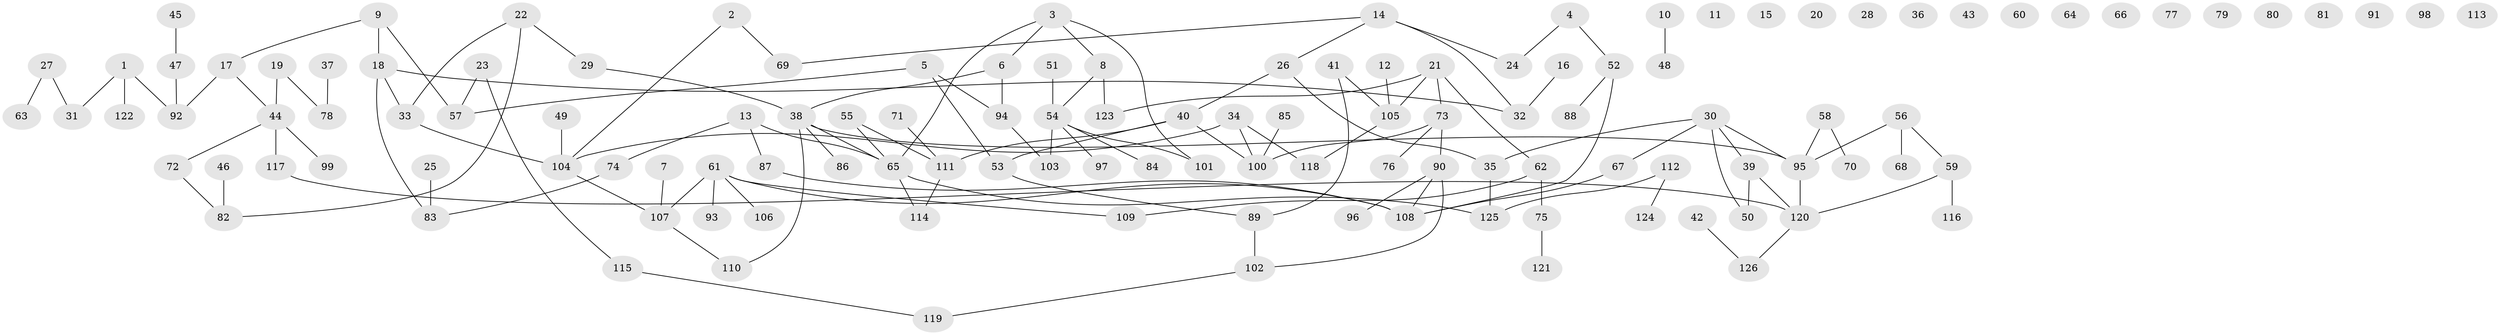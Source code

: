 // Generated by graph-tools (version 1.1) at 2025/39/03/09/25 04:39:56]
// undirected, 126 vertices, 136 edges
graph export_dot {
graph [start="1"]
  node [color=gray90,style=filled];
  1;
  2;
  3;
  4;
  5;
  6;
  7;
  8;
  9;
  10;
  11;
  12;
  13;
  14;
  15;
  16;
  17;
  18;
  19;
  20;
  21;
  22;
  23;
  24;
  25;
  26;
  27;
  28;
  29;
  30;
  31;
  32;
  33;
  34;
  35;
  36;
  37;
  38;
  39;
  40;
  41;
  42;
  43;
  44;
  45;
  46;
  47;
  48;
  49;
  50;
  51;
  52;
  53;
  54;
  55;
  56;
  57;
  58;
  59;
  60;
  61;
  62;
  63;
  64;
  65;
  66;
  67;
  68;
  69;
  70;
  71;
  72;
  73;
  74;
  75;
  76;
  77;
  78;
  79;
  80;
  81;
  82;
  83;
  84;
  85;
  86;
  87;
  88;
  89;
  90;
  91;
  92;
  93;
  94;
  95;
  96;
  97;
  98;
  99;
  100;
  101;
  102;
  103;
  104;
  105;
  106;
  107;
  108;
  109;
  110;
  111;
  112;
  113;
  114;
  115;
  116;
  117;
  118;
  119;
  120;
  121;
  122;
  123;
  124;
  125;
  126;
  1 -- 31;
  1 -- 92;
  1 -- 122;
  2 -- 69;
  2 -- 104;
  3 -- 6;
  3 -- 8;
  3 -- 65;
  3 -- 101;
  4 -- 24;
  4 -- 52;
  5 -- 53;
  5 -- 57;
  5 -- 94;
  6 -- 38;
  6 -- 94;
  7 -- 107;
  8 -- 54;
  8 -- 123;
  9 -- 17;
  9 -- 18;
  9 -- 57;
  10 -- 48;
  12 -- 105;
  13 -- 65;
  13 -- 74;
  13 -- 87;
  14 -- 24;
  14 -- 26;
  14 -- 32;
  14 -- 69;
  16 -- 32;
  17 -- 44;
  17 -- 92;
  18 -- 32;
  18 -- 33;
  18 -- 83;
  19 -- 44;
  19 -- 78;
  21 -- 62;
  21 -- 73;
  21 -- 105;
  21 -- 123;
  22 -- 29;
  22 -- 33;
  22 -- 82;
  23 -- 57;
  23 -- 115;
  25 -- 83;
  26 -- 35;
  26 -- 40;
  27 -- 31;
  27 -- 63;
  29 -- 38;
  30 -- 35;
  30 -- 39;
  30 -- 50;
  30 -- 67;
  30 -- 95;
  33 -- 104;
  34 -- 100;
  34 -- 104;
  34 -- 118;
  35 -- 125;
  37 -- 78;
  38 -- 65;
  38 -- 86;
  38 -- 95;
  38 -- 110;
  39 -- 50;
  39 -- 120;
  40 -- 53;
  40 -- 100;
  40 -- 111;
  41 -- 89;
  41 -- 105;
  42 -- 126;
  44 -- 72;
  44 -- 99;
  44 -- 117;
  45 -- 47;
  46 -- 82;
  47 -- 92;
  49 -- 104;
  51 -- 54;
  52 -- 88;
  52 -- 108;
  53 -- 89;
  54 -- 84;
  54 -- 97;
  54 -- 101;
  54 -- 103;
  55 -- 65;
  55 -- 111;
  56 -- 59;
  56 -- 68;
  56 -- 95;
  58 -- 70;
  58 -- 95;
  59 -- 116;
  59 -- 120;
  61 -- 93;
  61 -- 106;
  61 -- 107;
  61 -- 108;
  61 -- 109;
  62 -- 75;
  62 -- 109;
  65 -- 114;
  65 -- 125;
  67 -- 108;
  71 -- 111;
  72 -- 82;
  73 -- 76;
  73 -- 90;
  73 -- 100;
  74 -- 83;
  75 -- 121;
  85 -- 100;
  87 -- 108;
  89 -- 102;
  90 -- 96;
  90 -- 102;
  90 -- 108;
  94 -- 103;
  95 -- 120;
  102 -- 119;
  104 -- 107;
  105 -- 118;
  107 -- 110;
  111 -- 114;
  112 -- 124;
  112 -- 125;
  115 -- 119;
  117 -- 120;
  120 -- 126;
}
